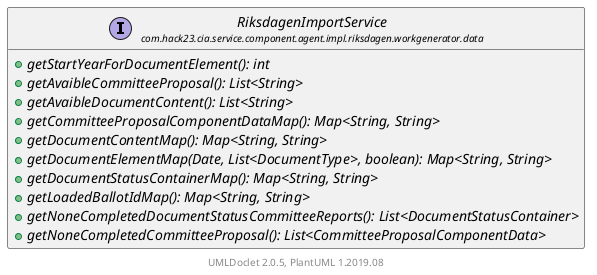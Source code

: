 @startuml
    set namespaceSeparator none
    hide empty fields
    hide empty methods

    interface "<size:14>RiksdagenImportService\n<size:10>com.hack23.cia.service.component.agent.impl.riksdagen.workgenerator.data" as com.hack23.cia.service.component.agent.impl.riksdagen.workgenerator.data.RiksdagenImportService [[RiksdagenImportService.html]] {
        {abstract} +getStartYearForDocumentElement(): int
        {abstract} +getAvaibleCommitteeProposal(): List<String>
        {abstract} +getAvaibleDocumentContent(): List<String>
        {abstract} +getCommitteeProposalComponentDataMap(): Map<String, String>
        {abstract} +getDocumentContentMap(): Map<String, String>
        {abstract} +getDocumentElementMap(Date, List<DocumentType>, boolean): Map<String, String>
        {abstract} +getDocumentStatusContainerMap(): Map<String, String>
        {abstract} +getLoadedBallotIdMap(): Map<String, String>
        {abstract} +getNoneCompletedDocumentStatusCommitteeReports(): List<DocumentStatusContainer>
        {abstract} +getNoneCompletedCommitteeProposal(): List<CommitteeProposalComponentData>
    }

    center footer UMLDoclet 2.0.5, PlantUML 1.2019.08
@enduml
